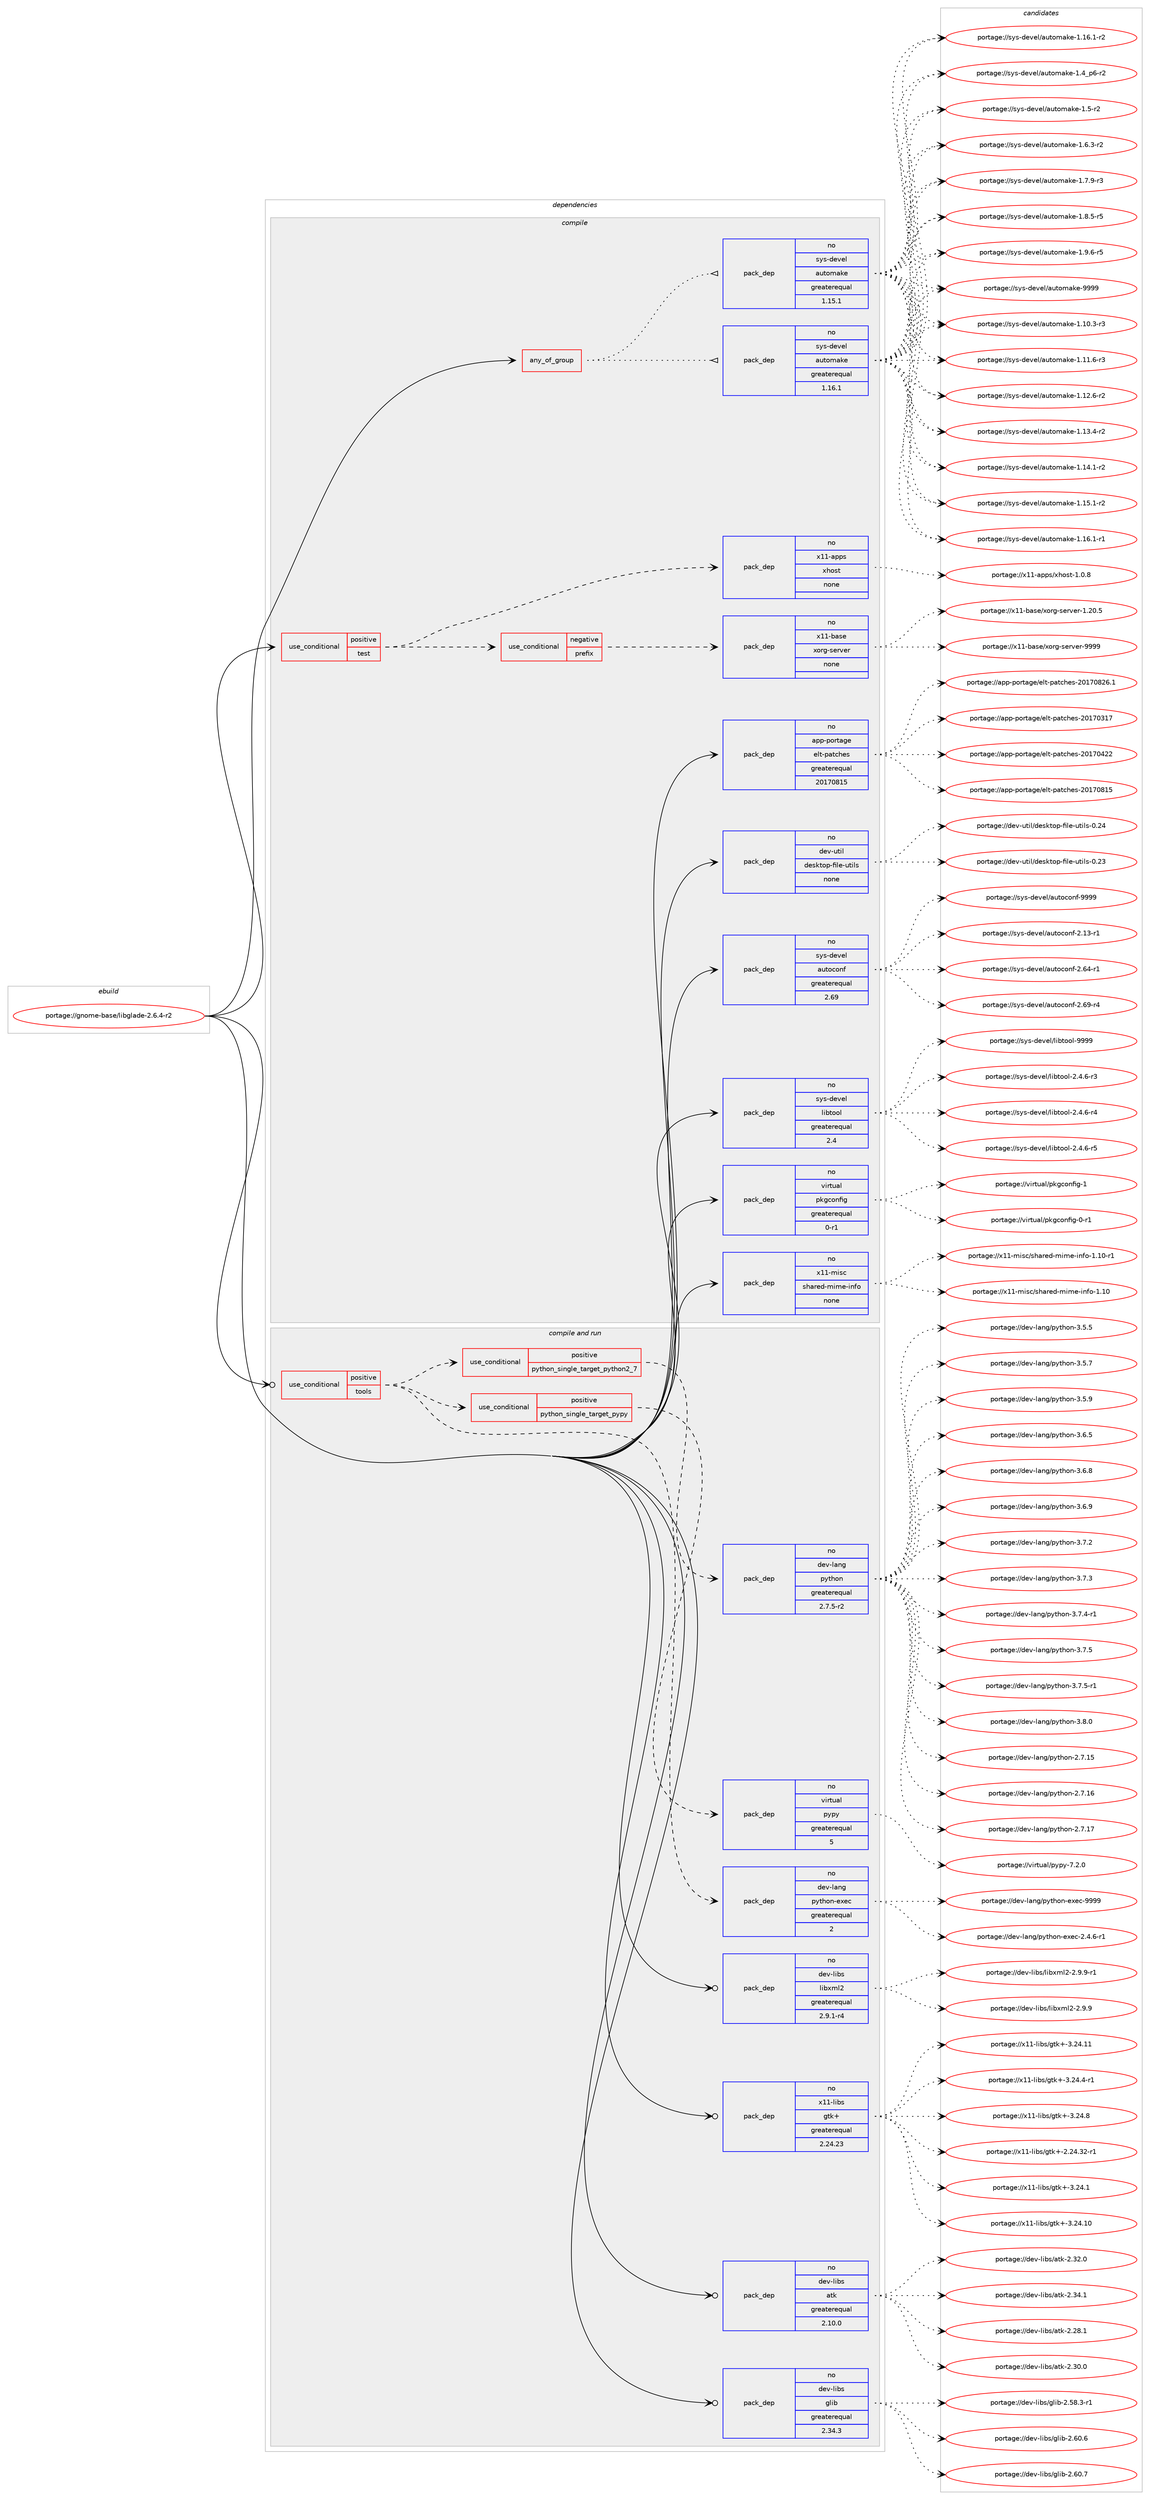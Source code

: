 digraph prolog {

# *************
# Graph options
# *************

newrank=true;
concentrate=true;
compound=true;
graph [rankdir=LR,fontname=Helvetica,fontsize=10,ranksep=1.5];#, ranksep=2.5, nodesep=0.2];
edge  [arrowhead=vee];
node  [fontname=Helvetica,fontsize=10];

# **********
# The ebuild
# **********

subgraph cluster_leftcol {
color=gray;
rank=same;
label=<<i>ebuild</i>>;
id [label="portage://gnome-base/libglade-2.6.4-r2", color=red, width=4, href="../gnome-base/libglade-2.6.4-r2.svg"];
}

# ****************
# The dependencies
# ****************

subgraph cluster_midcol {
color=gray;
label=<<i>dependencies</i>>;
subgraph cluster_compile {
fillcolor="#eeeeee";
style=filled;
label=<<i>compile</i>>;
subgraph any3988 {
dependency279529 [label=<<TABLE BORDER="0" CELLBORDER="1" CELLSPACING="0" CELLPADDING="4"><TR><TD CELLPADDING="10">any_of_group</TD></TR></TABLE>>, shape=none, color=red];subgraph pack201263 {
dependency279530 [label=<<TABLE BORDER="0" CELLBORDER="1" CELLSPACING="0" CELLPADDING="4" WIDTH="220"><TR><TD ROWSPAN="6" CELLPADDING="30">pack_dep</TD></TR><TR><TD WIDTH="110">no</TD></TR><TR><TD>sys-devel</TD></TR><TR><TD>automake</TD></TR><TR><TD>greaterequal</TD></TR><TR><TD>1.16.1</TD></TR></TABLE>>, shape=none, color=blue];
}
dependency279529:e -> dependency279530:w [weight=20,style="dotted",arrowhead="oinv"];
subgraph pack201264 {
dependency279531 [label=<<TABLE BORDER="0" CELLBORDER="1" CELLSPACING="0" CELLPADDING="4" WIDTH="220"><TR><TD ROWSPAN="6" CELLPADDING="30">pack_dep</TD></TR><TR><TD WIDTH="110">no</TD></TR><TR><TD>sys-devel</TD></TR><TR><TD>automake</TD></TR><TR><TD>greaterequal</TD></TR><TR><TD>1.15.1</TD></TR></TABLE>>, shape=none, color=blue];
}
dependency279529:e -> dependency279531:w [weight=20,style="dotted",arrowhead="oinv"];
}
id:e -> dependency279529:w [weight=20,style="solid",arrowhead="vee"];
subgraph cond74190 {
dependency279532 [label=<<TABLE BORDER="0" CELLBORDER="1" CELLSPACING="0" CELLPADDING="4"><TR><TD ROWSPAN="3" CELLPADDING="10">use_conditional</TD></TR><TR><TD>positive</TD></TR><TR><TD>test</TD></TR></TABLE>>, shape=none, color=red];
subgraph cond74191 {
dependency279533 [label=<<TABLE BORDER="0" CELLBORDER="1" CELLSPACING="0" CELLPADDING="4"><TR><TD ROWSPAN="3" CELLPADDING="10">use_conditional</TD></TR><TR><TD>negative</TD></TR><TR><TD>prefix</TD></TR></TABLE>>, shape=none, color=red];
subgraph pack201265 {
dependency279534 [label=<<TABLE BORDER="0" CELLBORDER="1" CELLSPACING="0" CELLPADDING="4" WIDTH="220"><TR><TD ROWSPAN="6" CELLPADDING="30">pack_dep</TD></TR><TR><TD WIDTH="110">no</TD></TR><TR><TD>x11-base</TD></TR><TR><TD>xorg-server</TD></TR><TR><TD>none</TD></TR><TR><TD></TD></TR></TABLE>>, shape=none, color=blue];
}
dependency279533:e -> dependency279534:w [weight=20,style="dashed",arrowhead="vee"];
}
dependency279532:e -> dependency279533:w [weight=20,style="dashed",arrowhead="vee"];
subgraph pack201266 {
dependency279535 [label=<<TABLE BORDER="0" CELLBORDER="1" CELLSPACING="0" CELLPADDING="4" WIDTH="220"><TR><TD ROWSPAN="6" CELLPADDING="30">pack_dep</TD></TR><TR><TD WIDTH="110">no</TD></TR><TR><TD>x11-apps</TD></TR><TR><TD>xhost</TD></TR><TR><TD>none</TD></TR><TR><TD></TD></TR></TABLE>>, shape=none, color=blue];
}
dependency279532:e -> dependency279535:w [weight=20,style="dashed",arrowhead="vee"];
}
id:e -> dependency279532:w [weight=20,style="solid",arrowhead="vee"];
subgraph pack201267 {
dependency279536 [label=<<TABLE BORDER="0" CELLBORDER="1" CELLSPACING="0" CELLPADDING="4" WIDTH="220"><TR><TD ROWSPAN="6" CELLPADDING="30">pack_dep</TD></TR><TR><TD WIDTH="110">no</TD></TR><TR><TD>app-portage</TD></TR><TR><TD>elt-patches</TD></TR><TR><TD>greaterequal</TD></TR><TR><TD>20170815</TD></TR></TABLE>>, shape=none, color=blue];
}
id:e -> dependency279536:w [weight=20,style="solid",arrowhead="vee"];
subgraph pack201268 {
dependency279537 [label=<<TABLE BORDER="0" CELLBORDER="1" CELLSPACING="0" CELLPADDING="4" WIDTH="220"><TR><TD ROWSPAN="6" CELLPADDING="30">pack_dep</TD></TR><TR><TD WIDTH="110">no</TD></TR><TR><TD>dev-util</TD></TR><TR><TD>desktop-file-utils</TD></TR><TR><TD>none</TD></TR><TR><TD></TD></TR></TABLE>>, shape=none, color=blue];
}
id:e -> dependency279537:w [weight=20,style="solid",arrowhead="vee"];
subgraph pack201269 {
dependency279538 [label=<<TABLE BORDER="0" CELLBORDER="1" CELLSPACING="0" CELLPADDING="4" WIDTH="220"><TR><TD ROWSPAN="6" CELLPADDING="30">pack_dep</TD></TR><TR><TD WIDTH="110">no</TD></TR><TR><TD>sys-devel</TD></TR><TR><TD>autoconf</TD></TR><TR><TD>greaterequal</TD></TR><TR><TD>2.69</TD></TR></TABLE>>, shape=none, color=blue];
}
id:e -> dependency279538:w [weight=20,style="solid",arrowhead="vee"];
subgraph pack201270 {
dependency279539 [label=<<TABLE BORDER="0" CELLBORDER="1" CELLSPACING="0" CELLPADDING="4" WIDTH="220"><TR><TD ROWSPAN="6" CELLPADDING="30">pack_dep</TD></TR><TR><TD WIDTH="110">no</TD></TR><TR><TD>sys-devel</TD></TR><TR><TD>libtool</TD></TR><TR><TD>greaterequal</TD></TR><TR><TD>2.4</TD></TR></TABLE>>, shape=none, color=blue];
}
id:e -> dependency279539:w [weight=20,style="solid",arrowhead="vee"];
subgraph pack201271 {
dependency279540 [label=<<TABLE BORDER="0" CELLBORDER="1" CELLSPACING="0" CELLPADDING="4" WIDTH="220"><TR><TD ROWSPAN="6" CELLPADDING="30">pack_dep</TD></TR><TR><TD WIDTH="110">no</TD></TR><TR><TD>virtual</TD></TR><TR><TD>pkgconfig</TD></TR><TR><TD>greaterequal</TD></TR><TR><TD>0-r1</TD></TR></TABLE>>, shape=none, color=blue];
}
id:e -> dependency279540:w [weight=20,style="solid",arrowhead="vee"];
subgraph pack201272 {
dependency279541 [label=<<TABLE BORDER="0" CELLBORDER="1" CELLSPACING="0" CELLPADDING="4" WIDTH="220"><TR><TD ROWSPAN="6" CELLPADDING="30">pack_dep</TD></TR><TR><TD WIDTH="110">no</TD></TR><TR><TD>x11-misc</TD></TR><TR><TD>shared-mime-info</TD></TR><TR><TD>none</TD></TR><TR><TD></TD></TR></TABLE>>, shape=none, color=blue];
}
id:e -> dependency279541:w [weight=20,style="solid",arrowhead="vee"];
}
subgraph cluster_compileandrun {
fillcolor="#eeeeee";
style=filled;
label=<<i>compile and run</i>>;
subgraph cond74192 {
dependency279542 [label=<<TABLE BORDER="0" CELLBORDER="1" CELLSPACING="0" CELLPADDING="4"><TR><TD ROWSPAN="3" CELLPADDING="10">use_conditional</TD></TR><TR><TD>positive</TD></TR><TR><TD>tools</TD></TR></TABLE>>, shape=none, color=red];
subgraph cond74193 {
dependency279543 [label=<<TABLE BORDER="0" CELLBORDER="1" CELLSPACING="0" CELLPADDING="4"><TR><TD ROWSPAN="3" CELLPADDING="10">use_conditional</TD></TR><TR><TD>positive</TD></TR><TR><TD>python_single_target_pypy</TD></TR></TABLE>>, shape=none, color=red];
subgraph pack201273 {
dependency279544 [label=<<TABLE BORDER="0" CELLBORDER="1" CELLSPACING="0" CELLPADDING="4" WIDTH="220"><TR><TD ROWSPAN="6" CELLPADDING="30">pack_dep</TD></TR><TR><TD WIDTH="110">no</TD></TR><TR><TD>virtual</TD></TR><TR><TD>pypy</TD></TR><TR><TD>greaterequal</TD></TR><TR><TD>5</TD></TR></TABLE>>, shape=none, color=blue];
}
dependency279543:e -> dependency279544:w [weight=20,style="dashed",arrowhead="vee"];
}
dependency279542:e -> dependency279543:w [weight=20,style="dashed",arrowhead="vee"];
subgraph cond74194 {
dependency279545 [label=<<TABLE BORDER="0" CELLBORDER="1" CELLSPACING="0" CELLPADDING="4"><TR><TD ROWSPAN="3" CELLPADDING="10">use_conditional</TD></TR><TR><TD>positive</TD></TR><TR><TD>python_single_target_python2_7</TD></TR></TABLE>>, shape=none, color=red];
subgraph pack201274 {
dependency279546 [label=<<TABLE BORDER="0" CELLBORDER="1" CELLSPACING="0" CELLPADDING="4" WIDTH="220"><TR><TD ROWSPAN="6" CELLPADDING="30">pack_dep</TD></TR><TR><TD WIDTH="110">no</TD></TR><TR><TD>dev-lang</TD></TR><TR><TD>python</TD></TR><TR><TD>greaterequal</TD></TR><TR><TD>2.7.5-r2</TD></TR></TABLE>>, shape=none, color=blue];
}
dependency279545:e -> dependency279546:w [weight=20,style="dashed",arrowhead="vee"];
}
dependency279542:e -> dependency279545:w [weight=20,style="dashed",arrowhead="vee"];
subgraph pack201275 {
dependency279547 [label=<<TABLE BORDER="0" CELLBORDER="1" CELLSPACING="0" CELLPADDING="4" WIDTH="220"><TR><TD ROWSPAN="6" CELLPADDING="30">pack_dep</TD></TR><TR><TD WIDTH="110">no</TD></TR><TR><TD>dev-lang</TD></TR><TR><TD>python-exec</TD></TR><TR><TD>greaterequal</TD></TR><TR><TD>2</TD></TR></TABLE>>, shape=none, color=blue];
}
dependency279542:e -> dependency279547:w [weight=20,style="dashed",arrowhead="vee"];
}
id:e -> dependency279542:w [weight=20,style="solid",arrowhead="odotvee"];
subgraph pack201276 {
dependency279548 [label=<<TABLE BORDER="0" CELLBORDER="1" CELLSPACING="0" CELLPADDING="4" WIDTH="220"><TR><TD ROWSPAN="6" CELLPADDING="30">pack_dep</TD></TR><TR><TD WIDTH="110">no</TD></TR><TR><TD>dev-libs</TD></TR><TR><TD>atk</TD></TR><TR><TD>greaterequal</TD></TR><TR><TD>2.10.0</TD></TR></TABLE>>, shape=none, color=blue];
}
id:e -> dependency279548:w [weight=20,style="solid",arrowhead="odotvee"];
subgraph pack201277 {
dependency279549 [label=<<TABLE BORDER="0" CELLBORDER="1" CELLSPACING="0" CELLPADDING="4" WIDTH="220"><TR><TD ROWSPAN="6" CELLPADDING="30">pack_dep</TD></TR><TR><TD WIDTH="110">no</TD></TR><TR><TD>dev-libs</TD></TR><TR><TD>glib</TD></TR><TR><TD>greaterequal</TD></TR><TR><TD>2.34.3</TD></TR></TABLE>>, shape=none, color=blue];
}
id:e -> dependency279549:w [weight=20,style="solid",arrowhead="odotvee"];
subgraph pack201278 {
dependency279550 [label=<<TABLE BORDER="0" CELLBORDER="1" CELLSPACING="0" CELLPADDING="4" WIDTH="220"><TR><TD ROWSPAN="6" CELLPADDING="30">pack_dep</TD></TR><TR><TD WIDTH="110">no</TD></TR><TR><TD>dev-libs</TD></TR><TR><TD>libxml2</TD></TR><TR><TD>greaterequal</TD></TR><TR><TD>2.9.1-r4</TD></TR></TABLE>>, shape=none, color=blue];
}
id:e -> dependency279550:w [weight=20,style="solid",arrowhead="odotvee"];
subgraph pack201279 {
dependency279551 [label=<<TABLE BORDER="0" CELLBORDER="1" CELLSPACING="0" CELLPADDING="4" WIDTH="220"><TR><TD ROWSPAN="6" CELLPADDING="30">pack_dep</TD></TR><TR><TD WIDTH="110">no</TD></TR><TR><TD>x11-libs</TD></TR><TR><TD>gtk+</TD></TR><TR><TD>greaterequal</TD></TR><TR><TD>2.24.23</TD></TR></TABLE>>, shape=none, color=blue];
}
id:e -> dependency279551:w [weight=20,style="solid",arrowhead="odotvee"];
}
subgraph cluster_run {
fillcolor="#eeeeee";
style=filled;
label=<<i>run</i>>;
}
}

# **************
# The candidates
# **************

subgraph cluster_choices {
rank=same;
color=gray;
label=<<i>candidates</i>>;

subgraph choice201263 {
color=black;
nodesep=1;
choiceportage11512111545100101118101108479711711611110997107101454946494846514511451 [label="portage://sys-devel/automake-1.10.3-r3", color=red, width=4,href="../sys-devel/automake-1.10.3-r3.svg"];
choiceportage11512111545100101118101108479711711611110997107101454946494946544511451 [label="portage://sys-devel/automake-1.11.6-r3", color=red, width=4,href="../sys-devel/automake-1.11.6-r3.svg"];
choiceportage11512111545100101118101108479711711611110997107101454946495046544511450 [label="portage://sys-devel/automake-1.12.6-r2", color=red, width=4,href="../sys-devel/automake-1.12.6-r2.svg"];
choiceportage11512111545100101118101108479711711611110997107101454946495146524511450 [label="portage://sys-devel/automake-1.13.4-r2", color=red, width=4,href="../sys-devel/automake-1.13.4-r2.svg"];
choiceportage11512111545100101118101108479711711611110997107101454946495246494511450 [label="portage://sys-devel/automake-1.14.1-r2", color=red, width=4,href="../sys-devel/automake-1.14.1-r2.svg"];
choiceportage11512111545100101118101108479711711611110997107101454946495346494511450 [label="portage://sys-devel/automake-1.15.1-r2", color=red, width=4,href="../sys-devel/automake-1.15.1-r2.svg"];
choiceportage11512111545100101118101108479711711611110997107101454946495446494511449 [label="portage://sys-devel/automake-1.16.1-r1", color=red, width=4,href="../sys-devel/automake-1.16.1-r1.svg"];
choiceportage11512111545100101118101108479711711611110997107101454946495446494511450 [label="portage://sys-devel/automake-1.16.1-r2", color=red, width=4,href="../sys-devel/automake-1.16.1-r2.svg"];
choiceportage115121115451001011181011084797117116111109971071014549465295112544511450 [label="portage://sys-devel/automake-1.4_p6-r2", color=red, width=4,href="../sys-devel/automake-1.4_p6-r2.svg"];
choiceportage11512111545100101118101108479711711611110997107101454946534511450 [label="portage://sys-devel/automake-1.5-r2", color=red, width=4,href="../sys-devel/automake-1.5-r2.svg"];
choiceportage115121115451001011181011084797117116111109971071014549465446514511450 [label="portage://sys-devel/automake-1.6.3-r2", color=red, width=4,href="../sys-devel/automake-1.6.3-r2.svg"];
choiceportage115121115451001011181011084797117116111109971071014549465546574511451 [label="portage://sys-devel/automake-1.7.9-r3", color=red, width=4,href="../sys-devel/automake-1.7.9-r3.svg"];
choiceportage115121115451001011181011084797117116111109971071014549465646534511453 [label="portage://sys-devel/automake-1.8.5-r5", color=red, width=4,href="../sys-devel/automake-1.8.5-r5.svg"];
choiceportage115121115451001011181011084797117116111109971071014549465746544511453 [label="portage://sys-devel/automake-1.9.6-r5", color=red, width=4,href="../sys-devel/automake-1.9.6-r5.svg"];
choiceportage115121115451001011181011084797117116111109971071014557575757 [label="portage://sys-devel/automake-9999", color=red, width=4,href="../sys-devel/automake-9999.svg"];
dependency279530:e -> choiceportage11512111545100101118101108479711711611110997107101454946494846514511451:w [style=dotted,weight="100"];
dependency279530:e -> choiceportage11512111545100101118101108479711711611110997107101454946494946544511451:w [style=dotted,weight="100"];
dependency279530:e -> choiceportage11512111545100101118101108479711711611110997107101454946495046544511450:w [style=dotted,weight="100"];
dependency279530:e -> choiceportage11512111545100101118101108479711711611110997107101454946495146524511450:w [style=dotted,weight="100"];
dependency279530:e -> choiceportage11512111545100101118101108479711711611110997107101454946495246494511450:w [style=dotted,weight="100"];
dependency279530:e -> choiceportage11512111545100101118101108479711711611110997107101454946495346494511450:w [style=dotted,weight="100"];
dependency279530:e -> choiceportage11512111545100101118101108479711711611110997107101454946495446494511449:w [style=dotted,weight="100"];
dependency279530:e -> choiceportage11512111545100101118101108479711711611110997107101454946495446494511450:w [style=dotted,weight="100"];
dependency279530:e -> choiceportage115121115451001011181011084797117116111109971071014549465295112544511450:w [style=dotted,weight="100"];
dependency279530:e -> choiceportage11512111545100101118101108479711711611110997107101454946534511450:w [style=dotted,weight="100"];
dependency279530:e -> choiceportage115121115451001011181011084797117116111109971071014549465446514511450:w [style=dotted,weight="100"];
dependency279530:e -> choiceportage115121115451001011181011084797117116111109971071014549465546574511451:w [style=dotted,weight="100"];
dependency279530:e -> choiceportage115121115451001011181011084797117116111109971071014549465646534511453:w [style=dotted,weight="100"];
dependency279530:e -> choiceportage115121115451001011181011084797117116111109971071014549465746544511453:w [style=dotted,weight="100"];
dependency279530:e -> choiceportage115121115451001011181011084797117116111109971071014557575757:w [style=dotted,weight="100"];
}
subgraph choice201264 {
color=black;
nodesep=1;
choiceportage11512111545100101118101108479711711611110997107101454946494846514511451 [label="portage://sys-devel/automake-1.10.3-r3", color=red, width=4,href="../sys-devel/automake-1.10.3-r3.svg"];
choiceportage11512111545100101118101108479711711611110997107101454946494946544511451 [label="portage://sys-devel/automake-1.11.6-r3", color=red, width=4,href="../sys-devel/automake-1.11.6-r3.svg"];
choiceportage11512111545100101118101108479711711611110997107101454946495046544511450 [label="portage://sys-devel/automake-1.12.6-r2", color=red, width=4,href="../sys-devel/automake-1.12.6-r2.svg"];
choiceportage11512111545100101118101108479711711611110997107101454946495146524511450 [label="portage://sys-devel/automake-1.13.4-r2", color=red, width=4,href="../sys-devel/automake-1.13.4-r2.svg"];
choiceportage11512111545100101118101108479711711611110997107101454946495246494511450 [label="portage://sys-devel/automake-1.14.1-r2", color=red, width=4,href="../sys-devel/automake-1.14.1-r2.svg"];
choiceportage11512111545100101118101108479711711611110997107101454946495346494511450 [label="portage://sys-devel/automake-1.15.1-r2", color=red, width=4,href="../sys-devel/automake-1.15.1-r2.svg"];
choiceportage11512111545100101118101108479711711611110997107101454946495446494511449 [label="portage://sys-devel/automake-1.16.1-r1", color=red, width=4,href="../sys-devel/automake-1.16.1-r1.svg"];
choiceportage11512111545100101118101108479711711611110997107101454946495446494511450 [label="portage://sys-devel/automake-1.16.1-r2", color=red, width=4,href="../sys-devel/automake-1.16.1-r2.svg"];
choiceportage115121115451001011181011084797117116111109971071014549465295112544511450 [label="portage://sys-devel/automake-1.4_p6-r2", color=red, width=4,href="../sys-devel/automake-1.4_p6-r2.svg"];
choiceportage11512111545100101118101108479711711611110997107101454946534511450 [label="portage://sys-devel/automake-1.5-r2", color=red, width=4,href="../sys-devel/automake-1.5-r2.svg"];
choiceportage115121115451001011181011084797117116111109971071014549465446514511450 [label="portage://sys-devel/automake-1.6.3-r2", color=red, width=4,href="../sys-devel/automake-1.6.3-r2.svg"];
choiceportage115121115451001011181011084797117116111109971071014549465546574511451 [label="portage://sys-devel/automake-1.7.9-r3", color=red, width=4,href="../sys-devel/automake-1.7.9-r3.svg"];
choiceportage115121115451001011181011084797117116111109971071014549465646534511453 [label="portage://sys-devel/automake-1.8.5-r5", color=red, width=4,href="../sys-devel/automake-1.8.5-r5.svg"];
choiceportage115121115451001011181011084797117116111109971071014549465746544511453 [label="portage://sys-devel/automake-1.9.6-r5", color=red, width=4,href="../sys-devel/automake-1.9.6-r5.svg"];
choiceportage115121115451001011181011084797117116111109971071014557575757 [label="portage://sys-devel/automake-9999", color=red, width=4,href="../sys-devel/automake-9999.svg"];
dependency279531:e -> choiceportage11512111545100101118101108479711711611110997107101454946494846514511451:w [style=dotted,weight="100"];
dependency279531:e -> choiceportage11512111545100101118101108479711711611110997107101454946494946544511451:w [style=dotted,weight="100"];
dependency279531:e -> choiceportage11512111545100101118101108479711711611110997107101454946495046544511450:w [style=dotted,weight="100"];
dependency279531:e -> choiceportage11512111545100101118101108479711711611110997107101454946495146524511450:w [style=dotted,weight="100"];
dependency279531:e -> choiceportage11512111545100101118101108479711711611110997107101454946495246494511450:w [style=dotted,weight="100"];
dependency279531:e -> choiceportage11512111545100101118101108479711711611110997107101454946495346494511450:w [style=dotted,weight="100"];
dependency279531:e -> choiceportage11512111545100101118101108479711711611110997107101454946495446494511449:w [style=dotted,weight="100"];
dependency279531:e -> choiceportage11512111545100101118101108479711711611110997107101454946495446494511450:w [style=dotted,weight="100"];
dependency279531:e -> choiceportage115121115451001011181011084797117116111109971071014549465295112544511450:w [style=dotted,weight="100"];
dependency279531:e -> choiceportage11512111545100101118101108479711711611110997107101454946534511450:w [style=dotted,weight="100"];
dependency279531:e -> choiceportage115121115451001011181011084797117116111109971071014549465446514511450:w [style=dotted,weight="100"];
dependency279531:e -> choiceportage115121115451001011181011084797117116111109971071014549465546574511451:w [style=dotted,weight="100"];
dependency279531:e -> choiceportage115121115451001011181011084797117116111109971071014549465646534511453:w [style=dotted,weight="100"];
dependency279531:e -> choiceportage115121115451001011181011084797117116111109971071014549465746544511453:w [style=dotted,weight="100"];
dependency279531:e -> choiceportage115121115451001011181011084797117116111109971071014557575757:w [style=dotted,weight="100"];
}
subgraph choice201265 {
color=black;
nodesep=1;
choiceportage1204949459897115101471201111141034511510111411810111445494650484653 [label="portage://x11-base/xorg-server-1.20.5", color=red, width=4,href="../x11-base/xorg-server-1.20.5.svg"];
choiceportage120494945989711510147120111114103451151011141181011144557575757 [label="portage://x11-base/xorg-server-9999", color=red, width=4,href="../x11-base/xorg-server-9999.svg"];
dependency279534:e -> choiceportage1204949459897115101471201111141034511510111411810111445494650484653:w [style=dotted,weight="100"];
dependency279534:e -> choiceportage120494945989711510147120111114103451151011141181011144557575757:w [style=dotted,weight="100"];
}
subgraph choice201266 {
color=black;
nodesep=1;
choiceportage1204949459711211211547120104111115116454946484656 [label="portage://x11-apps/xhost-1.0.8", color=red, width=4,href="../x11-apps/xhost-1.0.8.svg"];
dependency279535:e -> choiceportage1204949459711211211547120104111115116454946484656:w [style=dotted,weight="100"];
}
subgraph choice201267 {
color=black;
nodesep=1;
choiceportage97112112451121111141169710310147101108116451129711699104101115455048495548514955 [label="portage://app-portage/elt-patches-20170317", color=red, width=4,href="../app-portage/elt-patches-20170317.svg"];
choiceportage97112112451121111141169710310147101108116451129711699104101115455048495548525050 [label="portage://app-portage/elt-patches-20170422", color=red, width=4,href="../app-portage/elt-patches-20170422.svg"];
choiceportage97112112451121111141169710310147101108116451129711699104101115455048495548564953 [label="portage://app-portage/elt-patches-20170815", color=red, width=4,href="../app-portage/elt-patches-20170815.svg"];
choiceportage971121124511211111411697103101471011081164511297116991041011154550484955485650544649 [label="portage://app-portage/elt-patches-20170826.1", color=red, width=4,href="../app-portage/elt-patches-20170826.1.svg"];
dependency279536:e -> choiceportage97112112451121111141169710310147101108116451129711699104101115455048495548514955:w [style=dotted,weight="100"];
dependency279536:e -> choiceportage97112112451121111141169710310147101108116451129711699104101115455048495548525050:w [style=dotted,weight="100"];
dependency279536:e -> choiceportage97112112451121111141169710310147101108116451129711699104101115455048495548564953:w [style=dotted,weight="100"];
dependency279536:e -> choiceportage971121124511211111411697103101471011081164511297116991041011154550484955485650544649:w [style=dotted,weight="100"];
}
subgraph choice201268 {
color=black;
nodesep=1;
choiceportage100101118451171161051084710010111510711611111245102105108101451171161051081154548465051 [label="portage://dev-util/desktop-file-utils-0.23", color=red, width=4,href="../dev-util/desktop-file-utils-0.23.svg"];
choiceportage100101118451171161051084710010111510711611111245102105108101451171161051081154548465052 [label="portage://dev-util/desktop-file-utils-0.24", color=red, width=4,href="../dev-util/desktop-file-utils-0.24.svg"];
dependency279537:e -> choiceportage100101118451171161051084710010111510711611111245102105108101451171161051081154548465051:w [style=dotted,weight="100"];
dependency279537:e -> choiceportage100101118451171161051084710010111510711611111245102105108101451171161051081154548465052:w [style=dotted,weight="100"];
}
subgraph choice201269 {
color=black;
nodesep=1;
choiceportage1151211154510010111810110847971171161119911111010245504649514511449 [label="portage://sys-devel/autoconf-2.13-r1", color=red, width=4,href="../sys-devel/autoconf-2.13-r1.svg"];
choiceportage1151211154510010111810110847971171161119911111010245504654524511449 [label="portage://sys-devel/autoconf-2.64-r1", color=red, width=4,href="../sys-devel/autoconf-2.64-r1.svg"];
choiceportage1151211154510010111810110847971171161119911111010245504654574511452 [label="portage://sys-devel/autoconf-2.69-r4", color=red, width=4,href="../sys-devel/autoconf-2.69-r4.svg"];
choiceportage115121115451001011181011084797117116111991111101024557575757 [label="portage://sys-devel/autoconf-9999", color=red, width=4,href="../sys-devel/autoconf-9999.svg"];
dependency279538:e -> choiceportage1151211154510010111810110847971171161119911111010245504649514511449:w [style=dotted,weight="100"];
dependency279538:e -> choiceportage1151211154510010111810110847971171161119911111010245504654524511449:w [style=dotted,weight="100"];
dependency279538:e -> choiceportage1151211154510010111810110847971171161119911111010245504654574511452:w [style=dotted,weight="100"];
dependency279538:e -> choiceportage115121115451001011181011084797117116111991111101024557575757:w [style=dotted,weight="100"];
}
subgraph choice201270 {
color=black;
nodesep=1;
choiceportage1151211154510010111810110847108105981161111111084550465246544511451 [label="portage://sys-devel/libtool-2.4.6-r3", color=red, width=4,href="../sys-devel/libtool-2.4.6-r3.svg"];
choiceportage1151211154510010111810110847108105981161111111084550465246544511452 [label="portage://sys-devel/libtool-2.4.6-r4", color=red, width=4,href="../sys-devel/libtool-2.4.6-r4.svg"];
choiceportage1151211154510010111810110847108105981161111111084550465246544511453 [label="portage://sys-devel/libtool-2.4.6-r5", color=red, width=4,href="../sys-devel/libtool-2.4.6-r5.svg"];
choiceportage1151211154510010111810110847108105981161111111084557575757 [label="portage://sys-devel/libtool-9999", color=red, width=4,href="../sys-devel/libtool-9999.svg"];
dependency279539:e -> choiceportage1151211154510010111810110847108105981161111111084550465246544511451:w [style=dotted,weight="100"];
dependency279539:e -> choiceportage1151211154510010111810110847108105981161111111084550465246544511452:w [style=dotted,weight="100"];
dependency279539:e -> choiceportage1151211154510010111810110847108105981161111111084550465246544511453:w [style=dotted,weight="100"];
dependency279539:e -> choiceportage1151211154510010111810110847108105981161111111084557575757:w [style=dotted,weight="100"];
}
subgraph choice201271 {
color=black;
nodesep=1;
choiceportage11810511411611797108471121071039911111010210510345484511449 [label="portage://virtual/pkgconfig-0-r1", color=red, width=4,href="../virtual/pkgconfig-0-r1.svg"];
choiceportage1181051141161179710847112107103991111101021051034549 [label="portage://virtual/pkgconfig-1", color=red, width=4,href="../virtual/pkgconfig-1.svg"];
dependency279540:e -> choiceportage11810511411611797108471121071039911111010210510345484511449:w [style=dotted,weight="100"];
dependency279540:e -> choiceportage1181051141161179710847112107103991111101021051034549:w [style=dotted,weight="100"];
}
subgraph choice201272 {
color=black;
nodesep=1;
choiceportage12049494510910511599471151049711410110045109105109101451051101021114549464948 [label="portage://x11-misc/shared-mime-info-1.10", color=red, width=4,href="../x11-misc/shared-mime-info-1.10.svg"];
choiceportage120494945109105115994711510497114101100451091051091014510511010211145494649484511449 [label="portage://x11-misc/shared-mime-info-1.10-r1", color=red, width=4,href="../x11-misc/shared-mime-info-1.10-r1.svg"];
dependency279541:e -> choiceportage12049494510910511599471151049711410110045109105109101451051101021114549464948:w [style=dotted,weight="100"];
dependency279541:e -> choiceportage120494945109105115994711510497114101100451091051091014510511010211145494649484511449:w [style=dotted,weight="100"];
}
subgraph choice201273 {
color=black;
nodesep=1;
choiceportage1181051141161179710847112121112121455546504648 [label="portage://virtual/pypy-7.2.0", color=red, width=4,href="../virtual/pypy-7.2.0.svg"];
dependency279544:e -> choiceportage1181051141161179710847112121112121455546504648:w [style=dotted,weight="100"];
}
subgraph choice201274 {
color=black;
nodesep=1;
choiceportage10010111845108971101034711212111610411111045504655464953 [label="portage://dev-lang/python-2.7.15", color=red, width=4,href="../dev-lang/python-2.7.15.svg"];
choiceportage10010111845108971101034711212111610411111045504655464954 [label="portage://dev-lang/python-2.7.16", color=red, width=4,href="../dev-lang/python-2.7.16.svg"];
choiceportage10010111845108971101034711212111610411111045504655464955 [label="portage://dev-lang/python-2.7.17", color=red, width=4,href="../dev-lang/python-2.7.17.svg"];
choiceportage100101118451089711010347112121116104111110455146534653 [label="portage://dev-lang/python-3.5.5", color=red, width=4,href="../dev-lang/python-3.5.5.svg"];
choiceportage100101118451089711010347112121116104111110455146534655 [label="portage://dev-lang/python-3.5.7", color=red, width=4,href="../dev-lang/python-3.5.7.svg"];
choiceportage100101118451089711010347112121116104111110455146534657 [label="portage://dev-lang/python-3.5.9", color=red, width=4,href="../dev-lang/python-3.5.9.svg"];
choiceportage100101118451089711010347112121116104111110455146544653 [label="portage://dev-lang/python-3.6.5", color=red, width=4,href="../dev-lang/python-3.6.5.svg"];
choiceportage100101118451089711010347112121116104111110455146544656 [label="portage://dev-lang/python-3.6.8", color=red, width=4,href="../dev-lang/python-3.6.8.svg"];
choiceportage100101118451089711010347112121116104111110455146544657 [label="portage://dev-lang/python-3.6.9", color=red, width=4,href="../dev-lang/python-3.6.9.svg"];
choiceportage100101118451089711010347112121116104111110455146554650 [label="portage://dev-lang/python-3.7.2", color=red, width=4,href="../dev-lang/python-3.7.2.svg"];
choiceportage100101118451089711010347112121116104111110455146554651 [label="portage://dev-lang/python-3.7.3", color=red, width=4,href="../dev-lang/python-3.7.3.svg"];
choiceportage1001011184510897110103471121211161041111104551465546524511449 [label="portage://dev-lang/python-3.7.4-r1", color=red, width=4,href="../dev-lang/python-3.7.4-r1.svg"];
choiceportage100101118451089711010347112121116104111110455146554653 [label="portage://dev-lang/python-3.7.5", color=red, width=4,href="../dev-lang/python-3.7.5.svg"];
choiceportage1001011184510897110103471121211161041111104551465546534511449 [label="portage://dev-lang/python-3.7.5-r1", color=red, width=4,href="../dev-lang/python-3.7.5-r1.svg"];
choiceportage100101118451089711010347112121116104111110455146564648 [label="portage://dev-lang/python-3.8.0", color=red, width=4,href="../dev-lang/python-3.8.0.svg"];
dependency279546:e -> choiceportage10010111845108971101034711212111610411111045504655464953:w [style=dotted,weight="100"];
dependency279546:e -> choiceportage10010111845108971101034711212111610411111045504655464954:w [style=dotted,weight="100"];
dependency279546:e -> choiceportage10010111845108971101034711212111610411111045504655464955:w [style=dotted,weight="100"];
dependency279546:e -> choiceportage100101118451089711010347112121116104111110455146534653:w [style=dotted,weight="100"];
dependency279546:e -> choiceportage100101118451089711010347112121116104111110455146534655:w [style=dotted,weight="100"];
dependency279546:e -> choiceportage100101118451089711010347112121116104111110455146534657:w [style=dotted,weight="100"];
dependency279546:e -> choiceportage100101118451089711010347112121116104111110455146544653:w [style=dotted,weight="100"];
dependency279546:e -> choiceportage100101118451089711010347112121116104111110455146544656:w [style=dotted,weight="100"];
dependency279546:e -> choiceportage100101118451089711010347112121116104111110455146544657:w [style=dotted,weight="100"];
dependency279546:e -> choiceportage100101118451089711010347112121116104111110455146554650:w [style=dotted,weight="100"];
dependency279546:e -> choiceportage100101118451089711010347112121116104111110455146554651:w [style=dotted,weight="100"];
dependency279546:e -> choiceportage1001011184510897110103471121211161041111104551465546524511449:w [style=dotted,weight="100"];
dependency279546:e -> choiceportage100101118451089711010347112121116104111110455146554653:w [style=dotted,weight="100"];
dependency279546:e -> choiceportage1001011184510897110103471121211161041111104551465546534511449:w [style=dotted,weight="100"];
dependency279546:e -> choiceportage100101118451089711010347112121116104111110455146564648:w [style=dotted,weight="100"];
}
subgraph choice201275 {
color=black;
nodesep=1;
choiceportage10010111845108971101034711212111610411111045101120101994550465246544511449 [label="portage://dev-lang/python-exec-2.4.6-r1", color=red, width=4,href="../dev-lang/python-exec-2.4.6-r1.svg"];
choiceportage10010111845108971101034711212111610411111045101120101994557575757 [label="portage://dev-lang/python-exec-9999", color=red, width=4,href="../dev-lang/python-exec-9999.svg"];
dependency279547:e -> choiceportage10010111845108971101034711212111610411111045101120101994550465246544511449:w [style=dotted,weight="100"];
dependency279547:e -> choiceportage10010111845108971101034711212111610411111045101120101994557575757:w [style=dotted,weight="100"];
}
subgraph choice201276 {
color=black;
nodesep=1;
choiceportage1001011184510810598115479711610745504650564649 [label="portage://dev-libs/atk-2.28.1", color=red, width=4,href="../dev-libs/atk-2.28.1.svg"];
choiceportage1001011184510810598115479711610745504651484648 [label="portage://dev-libs/atk-2.30.0", color=red, width=4,href="../dev-libs/atk-2.30.0.svg"];
choiceportage1001011184510810598115479711610745504651504648 [label="portage://dev-libs/atk-2.32.0", color=red, width=4,href="../dev-libs/atk-2.32.0.svg"];
choiceportage1001011184510810598115479711610745504651524649 [label="portage://dev-libs/atk-2.34.1", color=red, width=4,href="../dev-libs/atk-2.34.1.svg"];
dependency279548:e -> choiceportage1001011184510810598115479711610745504650564649:w [style=dotted,weight="100"];
dependency279548:e -> choiceportage1001011184510810598115479711610745504651484648:w [style=dotted,weight="100"];
dependency279548:e -> choiceportage1001011184510810598115479711610745504651504648:w [style=dotted,weight="100"];
dependency279548:e -> choiceportage1001011184510810598115479711610745504651524649:w [style=dotted,weight="100"];
}
subgraph choice201277 {
color=black;
nodesep=1;
choiceportage10010111845108105981154710310810598455046535646514511449 [label="portage://dev-libs/glib-2.58.3-r1", color=red, width=4,href="../dev-libs/glib-2.58.3-r1.svg"];
choiceportage1001011184510810598115471031081059845504654484654 [label="portage://dev-libs/glib-2.60.6", color=red, width=4,href="../dev-libs/glib-2.60.6.svg"];
choiceportage1001011184510810598115471031081059845504654484655 [label="portage://dev-libs/glib-2.60.7", color=red, width=4,href="../dev-libs/glib-2.60.7.svg"];
dependency279549:e -> choiceportage10010111845108105981154710310810598455046535646514511449:w [style=dotted,weight="100"];
dependency279549:e -> choiceportage1001011184510810598115471031081059845504654484654:w [style=dotted,weight="100"];
dependency279549:e -> choiceportage1001011184510810598115471031081059845504654484655:w [style=dotted,weight="100"];
}
subgraph choice201278 {
color=black;
nodesep=1;
choiceportage1001011184510810598115471081059812010910850455046574657 [label="portage://dev-libs/libxml2-2.9.9", color=red, width=4,href="../dev-libs/libxml2-2.9.9.svg"];
choiceportage10010111845108105981154710810598120109108504550465746574511449 [label="portage://dev-libs/libxml2-2.9.9-r1", color=red, width=4,href="../dev-libs/libxml2-2.9.9-r1.svg"];
dependency279550:e -> choiceportage1001011184510810598115471081059812010910850455046574657:w [style=dotted,weight="100"];
dependency279550:e -> choiceportage10010111845108105981154710810598120109108504550465746574511449:w [style=dotted,weight="100"];
}
subgraph choice201279 {
color=black;
nodesep=1;
choiceportage12049494510810598115471031161074345504650524651504511449 [label="portage://x11-libs/gtk+-2.24.32-r1", color=red, width=4,href="../x11-libs/gtk+-2.24.32-r1.svg"];
choiceportage12049494510810598115471031161074345514650524649 [label="portage://x11-libs/gtk+-3.24.1", color=red, width=4,href="../x11-libs/gtk+-3.24.1.svg"];
choiceportage1204949451081059811547103116107434551465052464948 [label="portage://x11-libs/gtk+-3.24.10", color=red, width=4,href="../x11-libs/gtk+-3.24.10.svg"];
choiceportage1204949451081059811547103116107434551465052464949 [label="portage://x11-libs/gtk+-3.24.11", color=red, width=4,href="../x11-libs/gtk+-3.24.11.svg"];
choiceportage120494945108105981154710311610743455146505246524511449 [label="portage://x11-libs/gtk+-3.24.4-r1", color=red, width=4,href="../x11-libs/gtk+-3.24.4-r1.svg"];
choiceportage12049494510810598115471031161074345514650524656 [label="portage://x11-libs/gtk+-3.24.8", color=red, width=4,href="../x11-libs/gtk+-3.24.8.svg"];
dependency279551:e -> choiceportage12049494510810598115471031161074345504650524651504511449:w [style=dotted,weight="100"];
dependency279551:e -> choiceportage12049494510810598115471031161074345514650524649:w [style=dotted,weight="100"];
dependency279551:e -> choiceportage1204949451081059811547103116107434551465052464948:w [style=dotted,weight="100"];
dependency279551:e -> choiceportage1204949451081059811547103116107434551465052464949:w [style=dotted,weight="100"];
dependency279551:e -> choiceportage120494945108105981154710311610743455146505246524511449:w [style=dotted,weight="100"];
dependency279551:e -> choiceportage12049494510810598115471031161074345514650524656:w [style=dotted,weight="100"];
}
}

}
